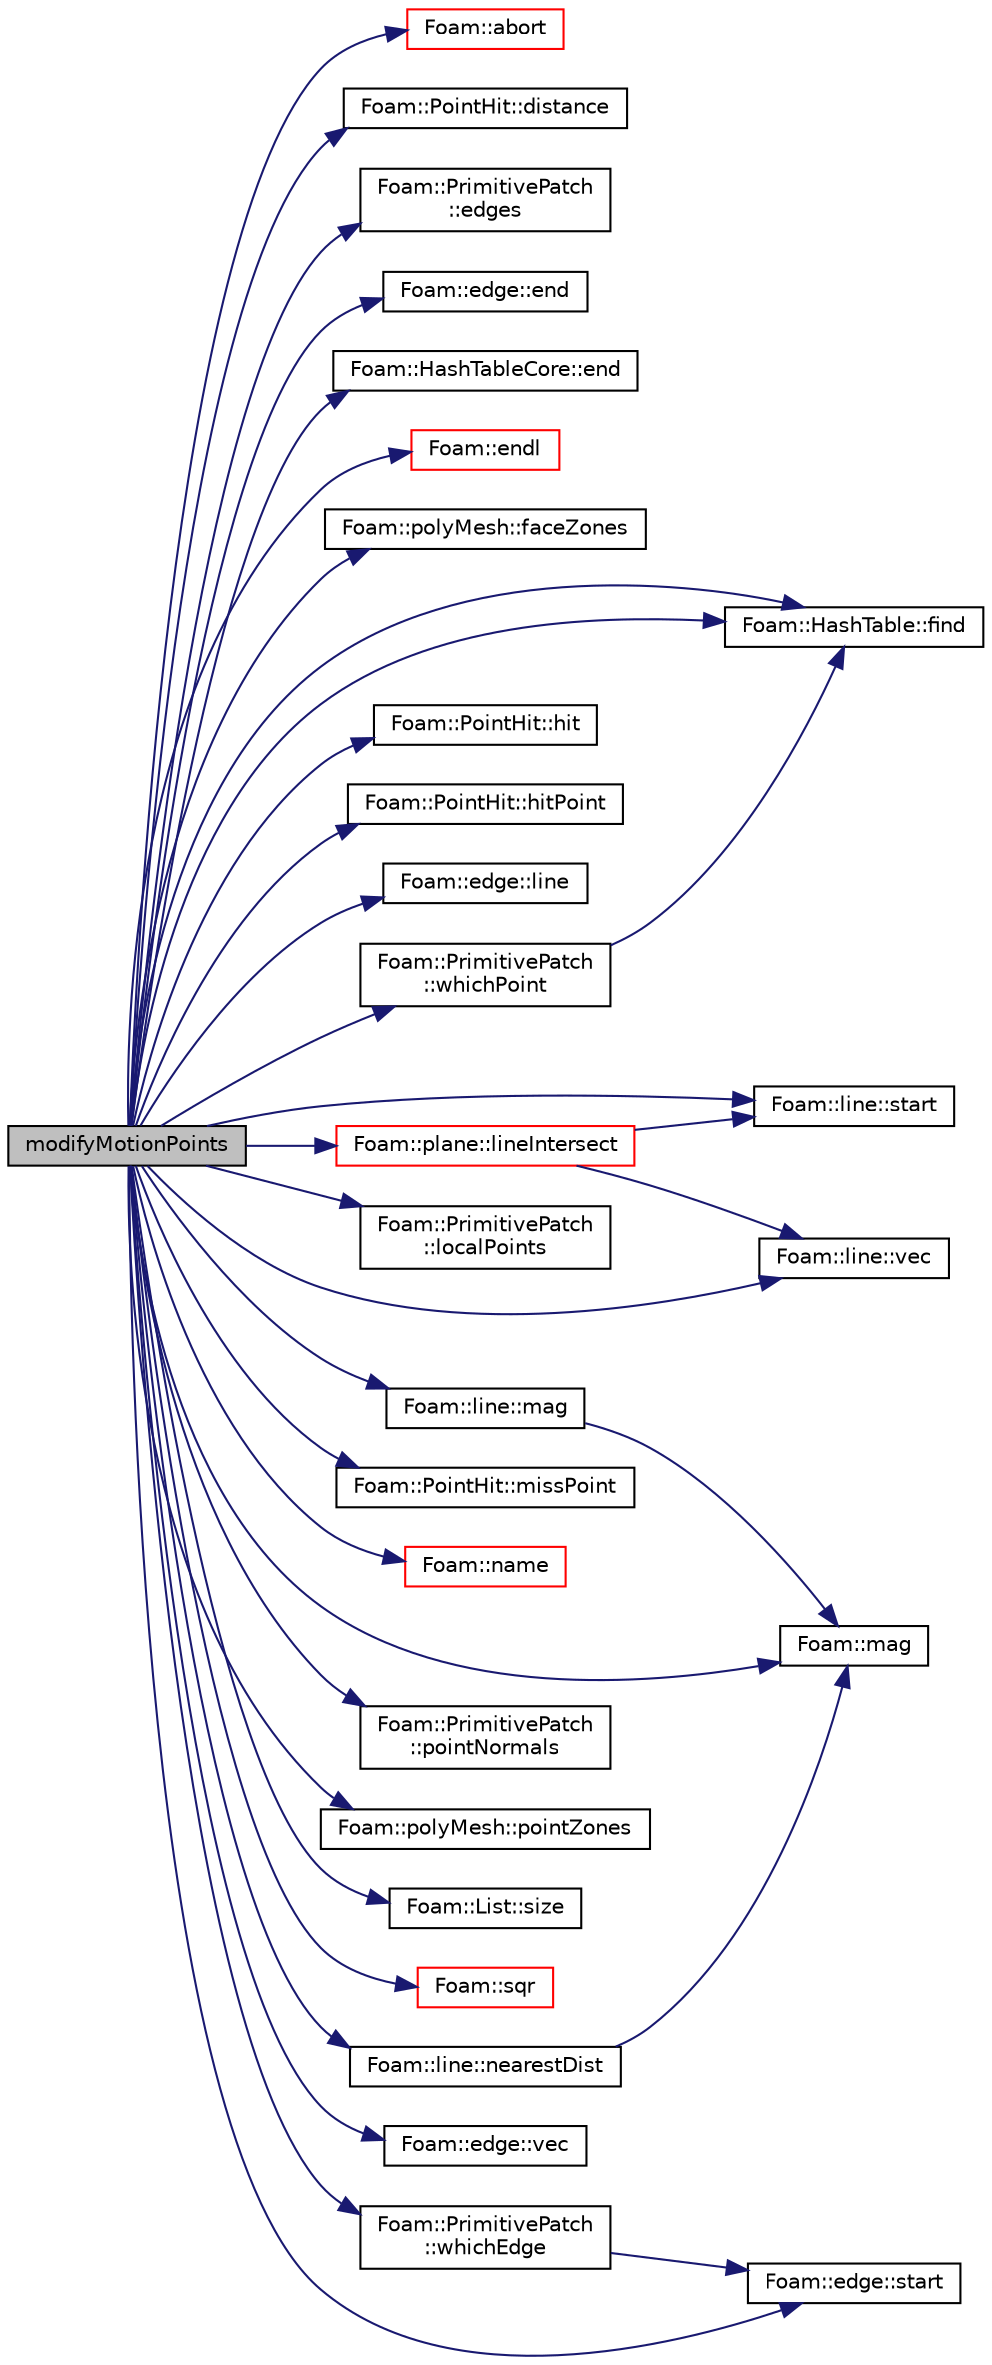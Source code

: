 digraph "modifyMotionPoints"
{
  bgcolor="transparent";
  edge [fontname="Helvetica",fontsize="10",labelfontname="Helvetica",labelfontsize="10"];
  node [fontname="Helvetica",fontsize="10",shape=record];
  rankdir="LR";
  Node1 [label="modifyMotionPoints",height=0.2,width=0.4,color="black", fillcolor="grey75", style="filled", fontcolor="black"];
  Node1 -> Node2 [color="midnightblue",fontsize="10",style="solid",fontname="Helvetica"];
  Node2 [label="Foam::abort",height=0.2,width=0.4,color="red",URL="$a10725.html#a447107a607d03e417307c203fa5fb44b"];
  Node1 -> Node3 [color="midnightblue",fontsize="10",style="solid",fontname="Helvetica"];
  Node3 [label="Foam::PointHit::distance",height=0.2,width=0.4,color="black",URL="$a01882.html#a6fc60097ee4a2ef28aa08c9d11269046",tooltip="Return distance to hit. "];
  Node1 -> Node4 [color="midnightblue",fontsize="10",style="solid",fontname="Helvetica"];
  Node4 [label="Foam::PrimitivePatch\l::edges",height=0.2,width=0.4,color="black",URL="$a01970.html#aae82d34fe433288eb6b1f9dea53675c8",tooltip="Return list of edges, address into LOCAL point list. "];
  Node1 -> Node5 [color="midnightblue",fontsize="10",style="solid",fontname="Helvetica"];
  Node5 [label="Foam::edge::end",height=0.2,width=0.4,color="black",URL="$a00612.html#a8ed0e876210c2c116b5694307a830518",tooltip="Return end vertex label. "];
  Node1 -> Node6 [color="midnightblue",fontsize="10",style="solid",fontname="Helvetica"];
  Node6 [label="Foam::HashTableCore::end",height=0.2,width=0.4,color="black",URL="$a00985.html#a540580a296c0ff351686ceb4f27b6fe6",tooltip="iteratorEnd set to beyond the end of any HashTable "];
  Node1 -> Node7 [color="midnightblue",fontsize="10",style="solid",fontname="Helvetica"];
  Node7 [label="Foam::endl",height=0.2,width=0.4,color="red",URL="$a10725.html#a2db8fe02a0d3909e9351bb4275b23ce4",tooltip="Add newline and flush stream. "];
  Node1 -> Node8 [color="midnightblue",fontsize="10",style="solid",fontname="Helvetica"];
  Node8 [label="Foam::polyMesh::faceZones",height=0.2,width=0.4,color="black",URL="$a01916.html#aa3b2dc268f43cd7ca2d043febae4f0e6",tooltip="Return face zone mesh. "];
  Node1 -> Node9 [color="midnightblue",fontsize="10",style="solid",fontname="Helvetica"];
  Node9 [label="Foam::HashTable::find",height=0.2,width=0.4,color="black",URL="$a00984.html#a76b2c74ebd9f33fa9f76261b027ffc11",tooltip="Find and return an iterator set at the hashedEntry. "];
  Node1 -> Node9 [color="midnightblue",fontsize="10",style="solid",fontname="Helvetica"];
  Node1 -> Node10 [color="midnightblue",fontsize="10",style="solid",fontname="Helvetica"];
  Node10 [label="Foam::PointHit::hit",height=0.2,width=0.4,color="black",URL="$a01882.html#ad963d38a624b8bf8b37c210109dba03c",tooltip="Is there a hit. "];
  Node1 -> Node11 [color="midnightblue",fontsize="10",style="solid",fontname="Helvetica"];
  Node11 [label="Foam::PointHit::hitPoint",height=0.2,width=0.4,color="black",URL="$a01882.html#a0c448cd4b96e9ea9ba38c62c019a8bce",tooltip="Return hit point. "];
  Node1 -> Node12 [color="midnightblue",fontsize="10",style="solid",fontname="Helvetica"];
  Node12 [label="Foam::edge::line",height=0.2,width=0.4,color="black",URL="$a00612.html#aefea0e4a074dd0ba02419922ed063888",tooltip="Return edge line. "];
  Node1 -> Node13 [color="midnightblue",fontsize="10",style="solid",fontname="Helvetica"];
  Node13 [label="Foam::plane::lineIntersect",height=0.2,width=0.4,color="red",URL="$a01856.html#abdb8fa623314b95bcece87e9657447cd",tooltip="Return the cutting point between the plane and. "];
  Node13 -> Node14 [color="midnightblue",fontsize="10",style="solid",fontname="Helvetica"];
  Node14 [label="Foam::line::start",height=0.2,width=0.4,color="black",URL="$a01329.html#a064ea5f1013d2e9482fb85fa25b61501",tooltip="Return first vertex. "];
  Node13 -> Node15 [color="midnightblue",fontsize="10",style="solid",fontname="Helvetica"];
  Node15 [label="Foam::line::vec",height=0.2,width=0.4,color="black",URL="$a01329.html#a56e4dbad5276ec4daa922c1bb77a9072",tooltip="Return start-end vector. "];
  Node1 -> Node16 [color="midnightblue",fontsize="10",style="solid",fontname="Helvetica"];
  Node16 [label="Foam::PrimitivePatch\l::localPoints",height=0.2,width=0.4,color="black",URL="$a01970.html#a180aa335ba66b3224df33de8eb29b3bf",tooltip="Return pointField of points in patch. "];
  Node1 -> Node17 [color="midnightblue",fontsize="10",style="solid",fontname="Helvetica"];
  Node17 [label="Foam::line::mag",height=0.2,width=0.4,color="black",URL="$a01329.html#a3d026c3aee48e61452581e5633617d02",tooltip="Return scalar magnitude. "];
  Node17 -> Node18 [color="midnightblue",fontsize="10",style="solid",fontname="Helvetica"];
  Node18 [label="Foam::mag",height=0.2,width=0.4,color="black",URL="$a10725.html#a929da2a3fdcf3dacbbe0487d3a330dae"];
  Node1 -> Node18 [color="midnightblue",fontsize="10",style="solid",fontname="Helvetica"];
  Node1 -> Node19 [color="midnightblue",fontsize="10",style="solid",fontname="Helvetica"];
  Node19 [label="Foam::PointHit::missPoint",height=0.2,width=0.4,color="black",URL="$a01882.html#afd573313da8eac9d8e6c3064ba18ea8f",tooltip="Return miss point. "];
  Node1 -> Node20 [color="midnightblue",fontsize="10",style="solid",fontname="Helvetica"];
  Node20 [label="Foam::name",height=0.2,width=0.4,color="red",URL="$a10725.html#adcb0df2bd4953cb6bb390272d8263c3a",tooltip="Return a string representation of a complex. "];
  Node1 -> Node21 [color="midnightblue",fontsize="10",style="solid",fontname="Helvetica"];
  Node21 [label="Foam::line::nearestDist",height=0.2,width=0.4,color="black",URL="$a01329.html#a5793126218bf0f619549fc69390a1b51",tooltip="Return nearest distance to line from a given point. "];
  Node21 -> Node18 [color="midnightblue",fontsize="10",style="solid",fontname="Helvetica"];
  Node1 -> Node22 [color="midnightblue",fontsize="10",style="solid",fontname="Helvetica"];
  Node22 [label="Foam::PrimitivePatch\l::pointNormals",height=0.2,width=0.4,color="black",URL="$a01970.html#ac438ec8995eb9f8dfa5e4aefb5c929a0",tooltip="Return point normals for patch. "];
  Node1 -> Node23 [color="midnightblue",fontsize="10",style="solid",fontname="Helvetica"];
  Node23 [label="Foam::polyMesh::pointZones",height=0.2,width=0.4,color="black",URL="$a01916.html#ab7517d5048893d8d419f9b9bd047ce0f",tooltip="Return point zone mesh. "];
  Node1 -> Node24 [color="midnightblue",fontsize="10",style="solid",fontname="Helvetica"];
  Node24 [label="Foam::List::size",height=0.2,width=0.4,color="black",URL="$a01364.html#a8a5f6fa29bd4b500caf186f60245b384",tooltip="Override size to be inconsistent with allocated storage. "];
  Node1 -> Node25 [color="midnightblue",fontsize="10",style="solid",fontname="Helvetica"];
  Node25 [label="Foam::sqr",height=0.2,width=0.4,color="red",URL="$a10725.html#a277dc11c581d53826ab5090b08f3b17b"];
  Node1 -> Node26 [color="midnightblue",fontsize="10",style="solid",fontname="Helvetica"];
  Node26 [label="Foam::edge::start",height=0.2,width=0.4,color="black",URL="$a00612.html#a96b607a9a9baa575783b4af443ef613f",tooltip="Return start vertex label. "];
  Node1 -> Node14 [color="midnightblue",fontsize="10",style="solid",fontname="Helvetica"];
  Node1 -> Node27 [color="midnightblue",fontsize="10",style="solid",fontname="Helvetica"];
  Node27 [label="Foam::edge::vec",height=0.2,width=0.4,color="black",URL="$a00612.html#a9c85e25fb010469f9d04cd70d9250419",tooltip="Return the vector (end - start) "];
  Node1 -> Node15 [color="midnightblue",fontsize="10",style="solid",fontname="Helvetica"];
  Node1 -> Node28 [color="midnightblue",fontsize="10",style="solid",fontname="Helvetica"];
  Node28 [label="Foam::PrimitivePatch\l::whichEdge",height=0.2,width=0.4,color="black",URL="$a01970.html#a43c05b6b918486abe0ca3fcd4c074840",tooltip="Given an edge in local point labels, return its. "];
  Node28 -> Node26 [color="midnightblue",fontsize="10",style="solid",fontname="Helvetica"];
  Node1 -> Node29 [color="midnightblue",fontsize="10",style="solid",fontname="Helvetica"];
  Node29 [label="Foam::PrimitivePatch\l::whichPoint",height=0.2,width=0.4,color="black",URL="$a01970.html#a1fc8399ba159a7673478ac93eeb6e226",tooltip="Given a global point index, return the local point index. "];
  Node29 -> Node9 [color="midnightblue",fontsize="10",style="solid",fontname="Helvetica"];
}
